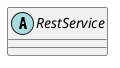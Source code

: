 /'
 '  UML include file for RestService class
 '/

@startuml
abstract class RestService {
!ifdef SHOW_CONTENT
        +int port
        ----
        +void add_routes (RouteEntry[] routes)
!endif
}
@enduml
